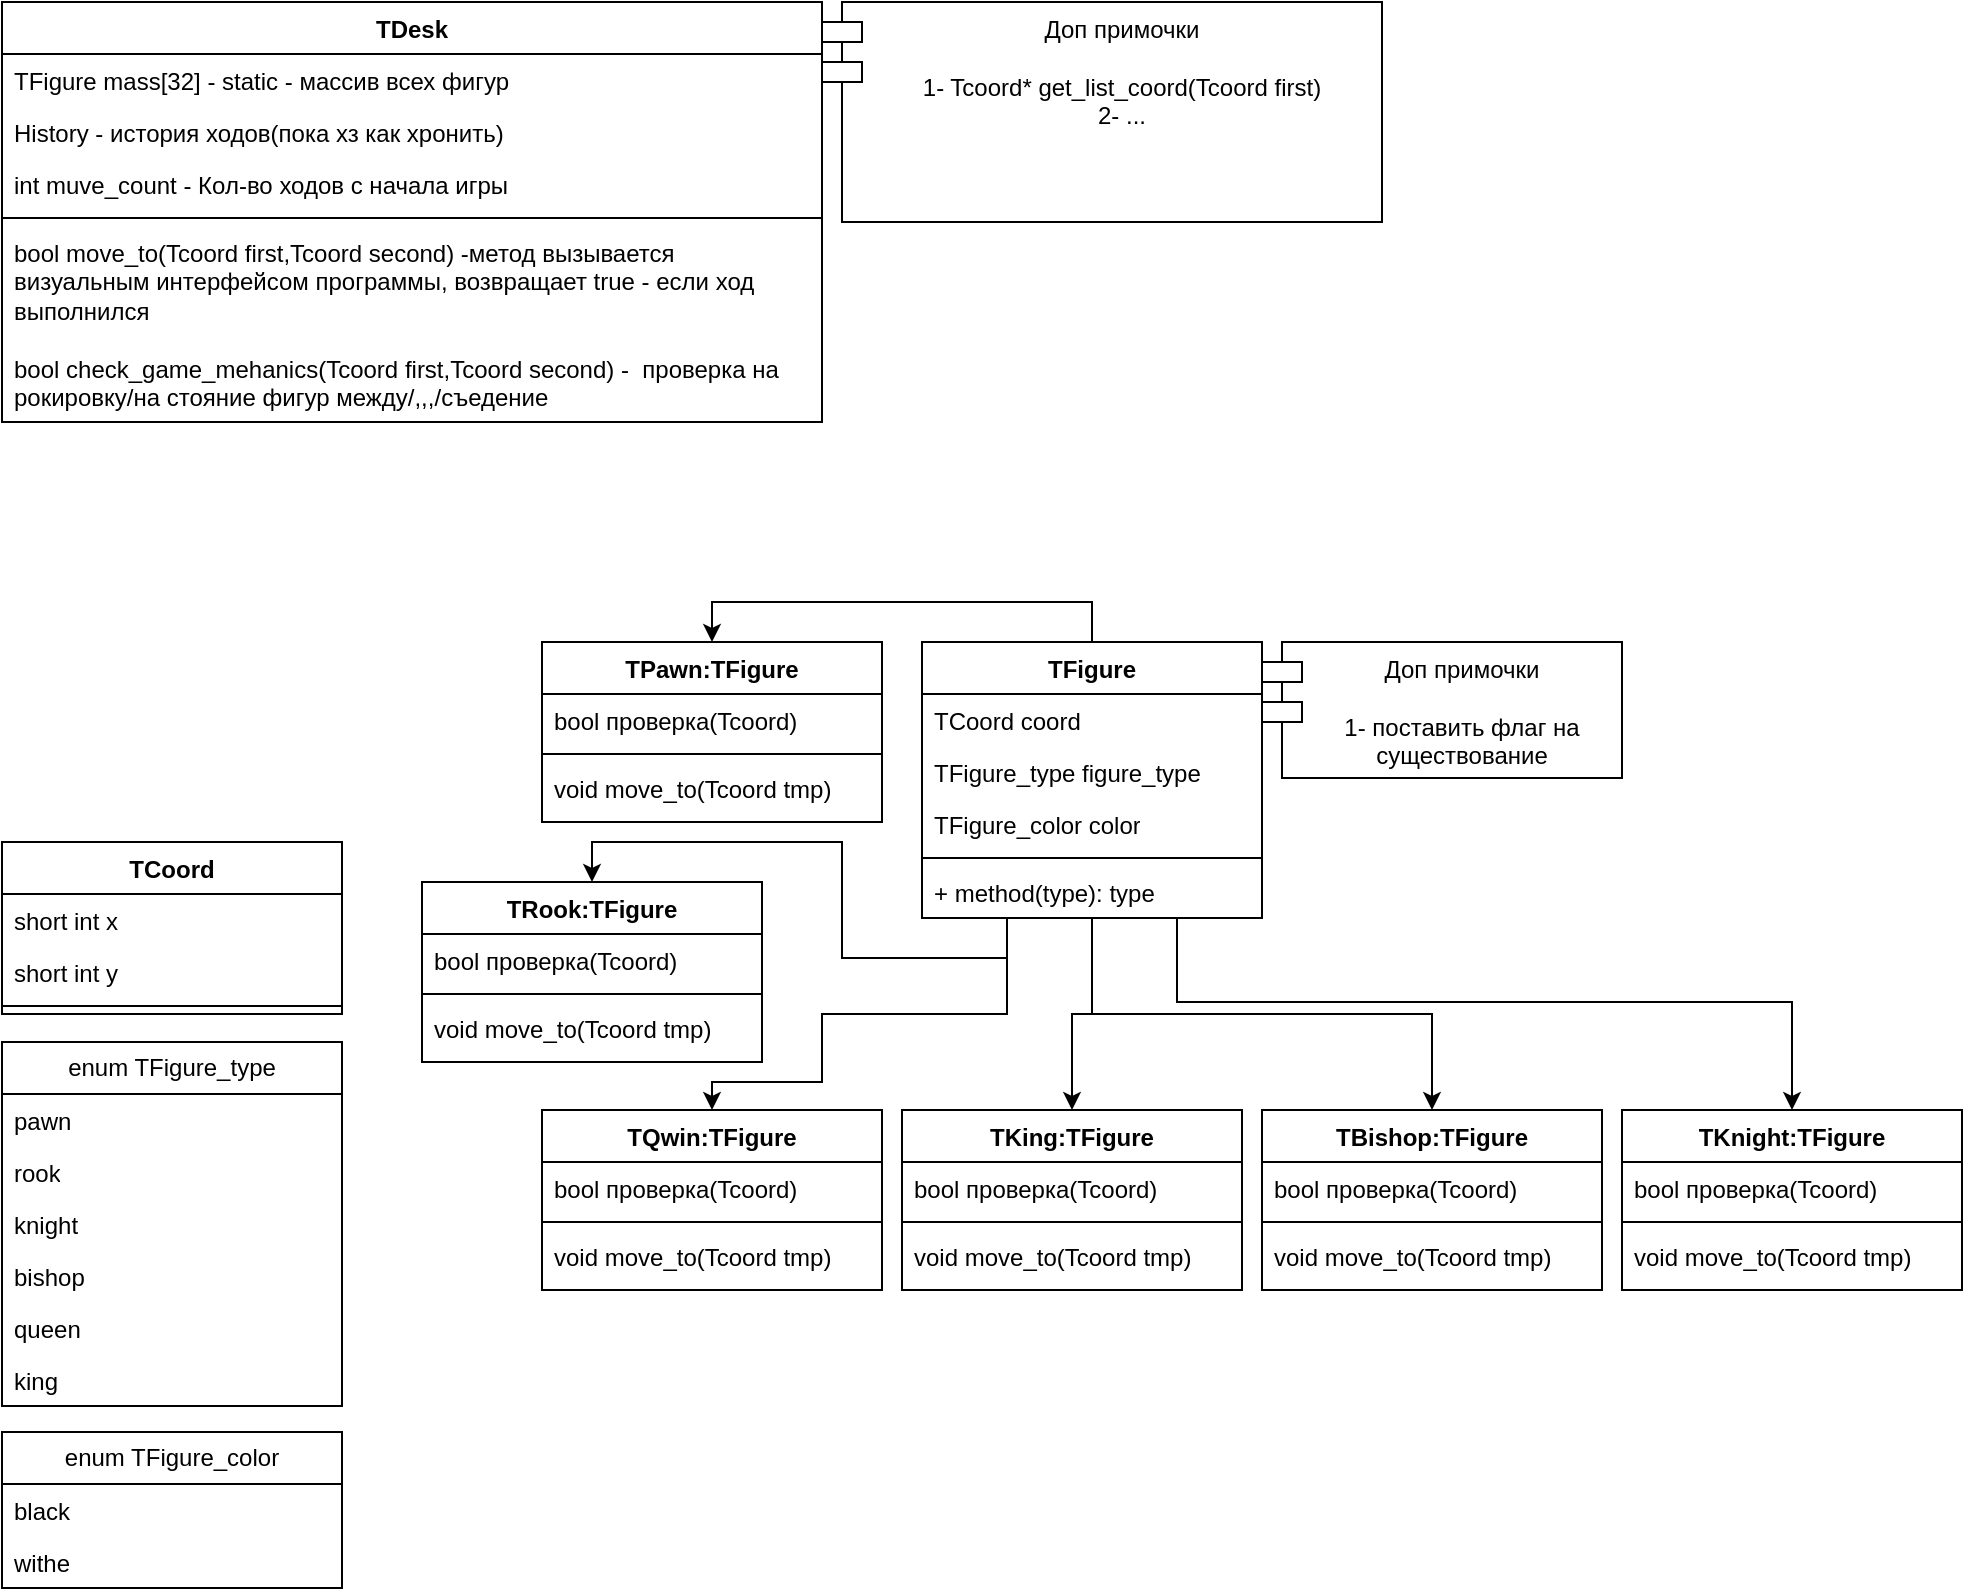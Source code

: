 <mxfile version="21.2.2">
  <diagram id="C5RBs43oDa-KdzZeNtuy" name="Page-1">
    <mxGraphModel dx="1218" dy="739" grid="1" gridSize="10" guides="1" tooltips="1" connect="1" arrows="1" fold="1" page="1" pageScale="1" pageWidth="827" pageHeight="1169" math="0" shadow="0">
      <root>
        <mxCell id="WIyWlLk6GJQsqaUBKTNV-0" />
        <mxCell id="WIyWlLk6GJQsqaUBKTNV-1" parent="WIyWlLk6GJQsqaUBKTNV-0" />
        <mxCell id="NN5oLhqqOg3js0FH4hiB-0" value="TDesk" style="swimlane;fontStyle=1;align=center;verticalAlign=top;childLayout=stackLayout;horizontal=1;startSize=26;horizontalStack=0;resizeParent=1;resizeParentMax=0;resizeLast=0;collapsible=1;marginBottom=0;whiteSpace=wrap;html=1;" parent="WIyWlLk6GJQsqaUBKTNV-1" vertex="1">
          <mxGeometry x="10" y="70" width="410" height="210" as="geometry" />
        </mxCell>
        <mxCell id="NN5oLhqqOg3js0FH4hiB-1" value="TFigure mass[32] - static - массив всех фигур" style="text;strokeColor=none;fillColor=none;align=left;verticalAlign=top;spacingLeft=4;spacingRight=4;overflow=hidden;rotatable=0;points=[[0,0.5],[1,0.5]];portConstraint=eastwest;whiteSpace=wrap;html=1;" parent="NN5oLhqqOg3js0FH4hiB-0" vertex="1">
          <mxGeometry y="26" width="410" height="26" as="geometry" />
        </mxCell>
        <mxCell id="NN5oLhqqOg3js0FH4hiB-43" value="History - история ходов(пока хз как хронить)" style="text;strokeColor=none;fillColor=none;align=left;verticalAlign=top;spacingLeft=4;spacingRight=4;overflow=hidden;rotatable=0;points=[[0,0.5],[1,0.5]];portConstraint=eastwest;whiteSpace=wrap;html=1;" parent="NN5oLhqqOg3js0FH4hiB-0" vertex="1">
          <mxGeometry y="52" width="410" height="26" as="geometry" />
        </mxCell>
        <mxCell id="NN5oLhqqOg3js0FH4hiB-44" value="int muve_count - Кол-во ходов с начала игры" style="text;strokeColor=none;fillColor=none;align=left;verticalAlign=top;spacingLeft=4;spacingRight=4;overflow=hidden;rotatable=0;points=[[0,0.5],[1,0.5]];portConstraint=eastwest;whiteSpace=wrap;html=1;" parent="NN5oLhqqOg3js0FH4hiB-0" vertex="1">
          <mxGeometry y="78" width="410" height="26" as="geometry" />
        </mxCell>
        <mxCell id="NN5oLhqqOg3js0FH4hiB-2" value="" style="line;strokeWidth=1;fillColor=none;align=left;verticalAlign=middle;spacingTop=-1;spacingLeft=3;spacingRight=3;rotatable=0;labelPosition=right;points=[];portConstraint=eastwest;strokeColor=inherit;" parent="NN5oLhqqOg3js0FH4hiB-0" vertex="1">
          <mxGeometry y="104" width="410" height="8" as="geometry" />
        </mxCell>
        <mxCell id="NN5oLhqqOg3js0FH4hiB-3" value="bool move_to(Tcoord first,Tcoord second) -метод вызывается визуальным интерфейсом программы, возвращает true - если ход выполнился" style="text;strokeColor=none;fillColor=none;align=left;verticalAlign=top;spacingLeft=4;spacingRight=4;overflow=hidden;rotatable=0;points=[[0,0.5],[1,0.5]];portConstraint=eastwest;whiteSpace=wrap;html=1;" parent="NN5oLhqqOg3js0FH4hiB-0" vertex="1">
          <mxGeometry y="112" width="410" height="58" as="geometry" />
        </mxCell>
        <mxCell id="NN5oLhqqOg3js0FH4hiB-46" value="bool check_game_mehanics(Tcoord first,Tcoord second) -&amp;nbsp; проверка на рокировку/на стояние фигур между/,,,/съедение" style="text;strokeColor=none;fillColor=none;align=left;verticalAlign=top;spacingLeft=4;spacingRight=4;overflow=hidden;rotatable=0;points=[[0,0.5],[1,0.5]];portConstraint=eastwest;whiteSpace=wrap;html=1;" parent="NN5oLhqqOg3js0FH4hiB-0" vertex="1">
          <mxGeometry y="170" width="410" height="40" as="geometry" />
        </mxCell>
        <mxCell id="NN5oLhqqOg3js0FH4hiB-12" style="edgeStyle=orthogonalEdgeStyle;rounded=0;orthogonalLoop=1;jettySize=auto;html=1;exitX=0.5;exitY=0;exitDx=0;exitDy=0;entryX=0.5;entryY=0;entryDx=0;entryDy=0;" parent="WIyWlLk6GJQsqaUBKTNV-1" source="NN5oLhqqOg3js0FH4hiB-4" target="NN5oLhqqOg3js0FH4hiB-8" edge="1">
          <mxGeometry relative="1" as="geometry" />
        </mxCell>
        <mxCell id="aWnwcgQ7jEvLy5NgjY21-14" style="edgeStyle=orthogonalEdgeStyle;rounded=0;orthogonalLoop=1;jettySize=auto;html=1;exitX=0.25;exitY=1;exitDx=0;exitDy=0;entryX=0.5;entryY=0;entryDx=0;entryDy=0;" edge="1" parent="WIyWlLk6GJQsqaUBKTNV-1" source="NN5oLhqqOg3js0FH4hiB-4" target="aWnwcgQ7jEvLy5NgjY21-9">
          <mxGeometry relative="1" as="geometry" />
        </mxCell>
        <mxCell id="aWnwcgQ7jEvLy5NgjY21-15" style="edgeStyle=orthogonalEdgeStyle;rounded=0;orthogonalLoop=1;jettySize=auto;html=1;exitX=0.25;exitY=1;exitDx=0;exitDy=0;entryX=0.5;entryY=0;entryDx=0;entryDy=0;" edge="1" parent="WIyWlLk6GJQsqaUBKTNV-1" source="NN5oLhqqOg3js0FH4hiB-4" target="NN5oLhqqOg3js0FH4hiB-57">
          <mxGeometry relative="1" as="geometry">
            <Array as="points">
              <mxPoint x="513" y="576" />
              <mxPoint x="420" y="576" />
              <mxPoint x="420" y="610" />
              <mxPoint x="365" y="610" />
            </Array>
          </mxGeometry>
        </mxCell>
        <mxCell id="aWnwcgQ7jEvLy5NgjY21-16" style="edgeStyle=orthogonalEdgeStyle;rounded=0;orthogonalLoop=1;jettySize=auto;html=1;exitX=0.5;exitY=1;exitDx=0;exitDy=0;entryX=0.5;entryY=0;entryDx=0;entryDy=0;" edge="1" parent="WIyWlLk6GJQsqaUBKTNV-1" source="NN5oLhqqOg3js0FH4hiB-4" target="NN5oLhqqOg3js0FH4hiB-53">
          <mxGeometry relative="1" as="geometry" />
        </mxCell>
        <mxCell id="aWnwcgQ7jEvLy5NgjY21-17" style="edgeStyle=orthogonalEdgeStyle;rounded=0;orthogonalLoop=1;jettySize=auto;html=1;exitX=0.75;exitY=1;exitDx=0;exitDy=0;" edge="1" parent="WIyWlLk6GJQsqaUBKTNV-1" source="NN5oLhqqOg3js0FH4hiB-4" target="aWnwcgQ7jEvLy5NgjY21-5">
          <mxGeometry relative="1" as="geometry">
            <Array as="points">
              <mxPoint x="598" y="570" />
              <mxPoint x="905" y="570" />
            </Array>
          </mxGeometry>
        </mxCell>
        <mxCell id="aWnwcgQ7jEvLy5NgjY21-18" style="edgeStyle=orthogonalEdgeStyle;rounded=0;orthogonalLoop=1;jettySize=auto;html=1;exitX=0.5;exitY=1;exitDx=0;exitDy=0;" edge="1" parent="WIyWlLk6GJQsqaUBKTNV-1" source="NN5oLhqqOg3js0FH4hiB-4" target="aWnwcgQ7jEvLy5NgjY21-1">
          <mxGeometry relative="1" as="geometry" />
        </mxCell>
        <mxCell id="NN5oLhqqOg3js0FH4hiB-4" value="TFigure" style="swimlane;fontStyle=1;align=center;verticalAlign=top;childLayout=stackLayout;horizontal=1;startSize=26;horizontalStack=0;resizeParent=1;resizeParentMax=0;resizeLast=0;collapsible=1;marginBottom=0;whiteSpace=wrap;html=1;" parent="WIyWlLk6GJQsqaUBKTNV-1" vertex="1">
          <mxGeometry x="470" y="390" width="170" height="138" as="geometry" />
        </mxCell>
        <mxCell id="NN5oLhqqOg3js0FH4hiB-5" value="TCoord coord" style="text;strokeColor=none;fillColor=none;align=left;verticalAlign=top;spacingLeft=4;spacingRight=4;overflow=hidden;rotatable=0;points=[[0,0.5],[1,0.5]];portConstraint=eastwest;whiteSpace=wrap;html=1;" parent="NN5oLhqqOg3js0FH4hiB-4" vertex="1">
          <mxGeometry y="26" width="170" height="26" as="geometry" />
        </mxCell>
        <mxCell id="NN5oLhqqOg3js0FH4hiB-28" value="TFigure_type figure_type" style="text;strokeColor=none;fillColor=none;align=left;verticalAlign=top;spacingLeft=4;spacingRight=4;overflow=hidden;rotatable=0;points=[[0,0.5],[1,0.5]];portConstraint=eastwest;whiteSpace=wrap;html=1;" parent="NN5oLhqqOg3js0FH4hiB-4" vertex="1">
          <mxGeometry y="52" width="170" height="26" as="geometry" />
        </mxCell>
        <mxCell id="NN5oLhqqOg3js0FH4hiB-33" value="TFigure_color color" style="text;strokeColor=none;fillColor=none;align=left;verticalAlign=top;spacingLeft=4;spacingRight=4;overflow=hidden;rotatable=0;points=[[0,0.5],[1,0.5]];portConstraint=eastwest;whiteSpace=wrap;html=1;" parent="NN5oLhqqOg3js0FH4hiB-4" vertex="1">
          <mxGeometry y="78" width="170" height="26" as="geometry" />
        </mxCell>
        <mxCell id="NN5oLhqqOg3js0FH4hiB-6" value="" style="line;strokeWidth=1;fillColor=none;align=left;verticalAlign=middle;spacingTop=-1;spacingLeft=3;spacingRight=3;rotatable=0;labelPosition=right;points=[];portConstraint=eastwest;strokeColor=inherit;" parent="NN5oLhqqOg3js0FH4hiB-4" vertex="1">
          <mxGeometry y="104" width="170" height="8" as="geometry" />
        </mxCell>
        <mxCell id="NN5oLhqqOg3js0FH4hiB-7" value="+ method(type): type" style="text;strokeColor=none;fillColor=none;align=left;verticalAlign=top;spacingLeft=4;spacingRight=4;overflow=hidden;rotatable=0;points=[[0,0.5],[1,0.5]];portConstraint=eastwest;whiteSpace=wrap;html=1;" parent="NN5oLhqqOg3js0FH4hiB-4" vertex="1">
          <mxGeometry y="112" width="170" height="26" as="geometry" />
        </mxCell>
        <mxCell id="NN5oLhqqOg3js0FH4hiB-8" value="TPawn:TFigure" style="swimlane;fontStyle=1;align=center;verticalAlign=top;childLayout=stackLayout;horizontal=1;startSize=26;horizontalStack=0;resizeParent=1;resizeParentMax=0;resizeLast=0;collapsible=1;marginBottom=0;whiteSpace=wrap;html=1;" parent="WIyWlLk6GJQsqaUBKTNV-1" vertex="1">
          <mxGeometry x="280" y="390" width="170" height="90" as="geometry" />
        </mxCell>
        <mxCell id="NN5oLhqqOg3js0FH4hiB-9" value="bool проверка(Tcoord)" style="text;strokeColor=none;fillColor=none;align=left;verticalAlign=top;spacingLeft=4;spacingRight=4;overflow=hidden;rotatable=0;points=[[0,0.5],[1,0.5]];portConstraint=eastwest;whiteSpace=wrap;html=1;" parent="NN5oLhqqOg3js0FH4hiB-8" vertex="1">
          <mxGeometry y="26" width="170" height="26" as="geometry" />
        </mxCell>
        <mxCell id="NN5oLhqqOg3js0FH4hiB-10" value="" style="line;strokeWidth=1;fillColor=none;align=left;verticalAlign=middle;spacingTop=-1;spacingLeft=3;spacingRight=3;rotatable=0;labelPosition=right;points=[];portConstraint=eastwest;strokeColor=inherit;" parent="NN5oLhqqOg3js0FH4hiB-8" vertex="1">
          <mxGeometry y="52" width="170" height="8" as="geometry" />
        </mxCell>
        <mxCell id="NN5oLhqqOg3js0FH4hiB-11" value="void move_to(Tcoord tmp)" style="text;strokeColor=none;fillColor=none;align=left;verticalAlign=top;spacingLeft=4;spacingRight=4;overflow=hidden;rotatable=0;points=[[0,0.5],[1,0.5]];portConstraint=eastwest;whiteSpace=wrap;html=1;" parent="NN5oLhqqOg3js0FH4hiB-8" vertex="1">
          <mxGeometry y="60" width="170" height="30" as="geometry" />
        </mxCell>
        <mxCell id="NN5oLhqqOg3js0FH4hiB-13" value="TCoord" style="swimlane;fontStyle=1;align=center;verticalAlign=top;childLayout=stackLayout;horizontal=1;startSize=26;horizontalStack=0;resizeParent=1;resizeParentMax=0;resizeLast=0;collapsible=1;marginBottom=0;whiteSpace=wrap;html=1;" parent="WIyWlLk6GJQsqaUBKTNV-1" vertex="1">
          <mxGeometry x="10" y="490" width="170" height="86" as="geometry" />
        </mxCell>
        <mxCell id="NN5oLhqqOg3js0FH4hiB-14" value="short int x" style="text;strokeColor=none;fillColor=none;align=left;verticalAlign=top;spacingLeft=4;spacingRight=4;overflow=hidden;rotatable=0;points=[[0,0.5],[1,0.5]];portConstraint=eastwest;whiteSpace=wrap;html=1;" parent="NN5oLhqqOg3js0FH4hiB-13" vertex="1">
          <mxGeometry y="26" width="170" height="26" as="geometry" />
        </mxCell>
        <mxCell id="NN5oLhqqOg3js0FH4hiB-17" value="short int y" style="text;strokeColor=none;fillColor=none;align=left;verticalAlign=top;spacingLeft=4;spacingRight=4;overflow=hidden;rotatable=0;points=[[0,0.5],[1,0.5]];portConstraint=eastwest;whiteSpace=wrap;html=1;" parent="NN5oLhqqOg3js0FH4hiB-13" vertex="1">
          <mxGeometry y="52" width="170" height="26" as="geometry" />
        </mxCell>
        <mxCell id="NN5oLhqqOg3js0FH4hiB-15" value="" style="line;strokeWidth=1;fillColor=none;align=left;verticalAlign=middle;spacingTop=-1;spacingLeft=3;spacingRight=3;rotatable=0;labelPosition=right;points=[];portConstraint=eastwest;strokeColor=inherit;" parent="NN5oLhqqOg3js0FH4hiB-13" vertex="1">
          <mxGeometry y="78" width="170" height="8" as="geometry" />
        </mxCell>
        <mxCell id="NN5oLhqqOg3js0FH4hiB-21" value="enum TFigure_type" style="swimlane;fontStyle=0;childLayout=stackLayout;horizontal=1;startSize=26;fillColor=none;horizontalStack=0;resizeParent=1;resizeParentMax=0;resizeLast=0;collapsible=1;marginBottom=0;whiteSpace=wrap;html=1;" parent="WIyWlLk6GJQsqaUBKTNV-1" vertex="1">
          <mxGeometry x="10" y="590" width="170" height="182" as="geometry" />
        </mxCell>
        <mxCell id="NN5oLhqqOg3js0FH4hiB-22" value="pawn" style="text;strokeColor=none;fillColor=none;align=left;verticalAlign=top;spacingLeft=4;spacingRight=4;overflow=hidden;rotatable=0;points=[[0,0.5],[1,0.5]];portConstraint=eastwest;whiteSpace=wrap;html=1;" parent="NN5oLhqqOg3js0FH4hiB-21" vertex="1">
          <mxGeometry y="26" width="170" height="26" as="geometry" />
        </mxCell>
        <mxCell id="NN5oLhqqOg3js0FH4hiB-23" value="rook" style="text;strokeColor=none;fillColor=none;align=left;verticalAlign=top;spacingLeft=4;spacingRight=4;overflow=hidden;rotatable=0;points=[[0,0.5],[1,0.5]];portConstraint=eastwest;whiteSpace=wrap;html=1;" parent="NN5oLhqqOg3js0FH4hiB-21" vertex="1">
          <mxGeometry y="52" width="170" height="26" as="geometry" />
        </mxCell>
        <mxCell id="NN5oLhqqOg3js0FH4hiB-24" value="knight" style="text;strokeColor=none;fillColor=none;align=left;verticalAlign=top;spacingLeft=4;spacingRight=4;overflow=hidden;rotatable=0;points=[[0,0.5],[1,0.5]];portConstraint=eastwest;whiteSpace=wrap;html=1;" parent="NN5oLhqqOg3js0FH4hiB-21" vertex="1">
          <mxGeometry y="78" width="170" height="26" as="geometry" />
        </mxCell>
        <mxCell id="NN5oLhqqOg3js0FH4hiB-25" value="bishop" style="text;strokeColor=none;fillColor=none;align=left;verticalAlign=top;spacingLeft=4;spacingRight=4;overflow=hidden;rotatable=0;points=[[0,0.5],[1,0.5]];portConstraint=eastwest;whiteSpace=wrap;html=1;" parent="NN5oLhqqOg3js0FH4hiB-21" vertex="1">
          <mxGeometry y="104" width="170" height="26" as="geometry" />
        </mxCell>
        <mxCell id="NN5oLhqqOg3js0FH4hiB-26" value="queen" style="text;strokeColor=none;fillColor=none;align=left;verticalAlign=top;spacingLeft=4;spacingRight=4;overflow=hidden;rotatable=0;points=[[0,0.5],[1,0.5]];portConstraint=eastwest;whiteSpace=wrap;html=1;" parent="NN5oLhqqOg3js0FH4hiB-21" vertex="1">
          <mxGeometry y="130" width="170" height="26" as="geometry" />
        </mxCell>
        <mxCell id="NN5oLhqqOg3js0FH4hiB-27" value="king" style="text;strokeColor=none;fillColor=none;align=left;verticalAlign=top;spacingLeft=4;spacingRight=4;overflow=hidden;rotatable=0;points=[[0,0.5],[1,0.5]];portConstraint=eastwest;whiteSpace=wrap;html=1;" parent="NN5oLhqqOg3js0FH4hiB-21" vertex="1">
          <mxGeometry y="156" width="170" height="26" as="geometry" />
        </mxCell>
        <mxCell id="NN5oLhqqOg3js0FH4hiB-29" value="enum TFigure_color" style="swimlane;fontStyle=0;childLayout=stackLayout;horizontal=1;startSize=26;fillColor=none;horizontalStack=0;resizeParent=1;resizeParentMax=0;resizeLast=0;collapsible=1;marginBottom=0;whiteSpace=wrap;html=1;" parent="WIyWlLk6GJQsqaUBKTNV-1" vertex="1">
          <mxGeometry x="10" y="785" width="170" height="78" as="geometry" />
        </mxCell>
        <mxCell id="NN5oLhqqOg3js0FH4hiB-30" value="black" style="text;strokeColor=none;fillColor=none;align=left;verticalAlign=top;spacingLeft=4;spacingRight=4;overflow=hidden;rotatable=0;points=[[0,0.5],[1,0.5]];portConstraint=eastwest;whiteSpace=wrap;html=1;" parent="NN5oLhqqOg3js0FH4hiB-29" vertex="1">
          <mxGeometry y="26" width="170" height="26" as="geometry" />
        </mxCell>
        <mxCell id="NN5oLhqqOg3js0FH4hiB-31" value="withe" style="text;strokeColor=none;fillColor=none;align=left;verticalAlign=top;spacingLeft=4;spacingRight=4;overflow=hidden;rotatable=0;points=[[0,0.5],[1,0.5]];portConstraint=eastwest;whiteSpace=wrap;html=1;" parent="NN5oLhqqOg3js0FH4hiB-29" vertex="1">
          <mxGeometry y="52" width="170" height="26" as="geometry" />
        </mxCell>
        <mxCell id="NN5oLhqqOg3js0FH4hiB-49" value="Доп примочки&lt;br&gt;&lt;br&gt;&lt;div&gt;1- Tcoord* get_list_coord(Tcoord first)&lt;/div&gt;&lt;div&gt;2- ...&lt;br&gt;&lt;/div&gt;" style="shape=module;align=left;spacingLeft=20;align=center;verticalAlign=top;whiteSpace=wrap;html=1;" parent="WIyWlLk6GJQsqaUBKTNV-1" vertex="1">
          <mxGeometry x="420" y="70" width="280" height="110" as="geometry" />
        </mxCell>
        <mxCell id="NN5oLhqqOg3js0FH4hiB-52" value="Доп примочки&lt;br&gt;&lt;br&gt;&lt;div&gt;1- поставить флаг на существование&lt;br&gt;&lt;/div&gt;" style="shape=module;align=left;spacingLeft=20;align=center;verticalAlign=top;whiteSpace=wrap;html=1;" parent="WIyWlLk6GJQsqaUBKTNV-1" vertex="1">
          <mxGeometry x="640" y="390" width="180" height="68" as="geometry" />
        </mxCell>
        <mxCell id="NN5oLhqqOg3js0FH4hiB-53" value="TKing:TFigure" style="swimlane;fontStyle=1;align=center;verticalAlign=top;childLayout=stackLayout;horizontal=1;startSize=26;horizontalStack=0;resizeParent=1;resizeParentMax=0;resizeLast=0;collapsible=1;marginBottom=0;whiteSpace=wrap;html=1;" parent="WIyWlLk6GJQsqaUBKTNV-1" vertex="1">
          <mxGeometry x="460" y="624" width="170" height="90" as="geometry" />
        </mxCell>
        <mxCell id="NN5oLhqqOg3js0FH4hiB-54" value="bool проверка(Tcoord)" style="text;strokeColor=none;fillColor=none;align=left;verticalAlign=top;spacingLeft=4;spacingRight=4;overflow=hidden;rotatable=0;points=[[0,0.5],[1,0.5]];portConstraint=eastwest;whiteSpace=wrap;html=1;" parent="NN5oLhqqOg3js0FH4hiB-53" vertex="1">
          <mxGeometry y="26" width="170" height="26" as="geometry" />
        </mxCell>
        <mxCell id="NN5oLhqqOg3js0FH4hiB-55" value="" style="line;strokeWidth=1;fillColor=none;align=left;verticalAlign=middle;spacingTop=-1;spacingLeft=3;spacingRight=3;rotatable=0;labelPosition=right;points=[];portConstraint=eastwest;strokeColor=inherit;" parent="NN5oLhqqOg3js0FH4hiB-53" vertex="1">
          <mxGeometry y="52" width="170" height="8" as="geometry" />
        </mxCell>
        <mxCell id="NN5oLhqqOg3js0FH4hiB-56" value="void move_to(Tcoord tmp)" style="text;strokeColor=none;fillColor=none;align=left;verticalAlign=top;spacingLeft=4;spacingRight=4;overflow=hidden;rotatable=0;points=[[0,0.5],[1,0.5]];portConstraint=eastwest;whiteSpace=wrap;html=1;" parent="NN5oLhqqOg3js0FH4hiB-53" vertex="1">
          <mxGeometry y="60" width="170" height="30" as="geometry" />
        </mxCell>
        <mxCell id="NN5oLhqqOg3js0FH4hiB-57" value="TQwin:TFigure" style="swimlane;fontStyle=1;align=center;verticalAlign=top;childLayout=stackLayout;horizontal=1;startSize=26;horizontalStack=0;resizeParent=1;resizeParentMax=0;resizeLast=0;collapsible=1;marginBottom=0;whiteSpace=wrap;html=1;" parent="WIyWlLk6GJQsqaUBKTNV-1" vertex="1">
          <mxGeometry x="280" y="624" width="170" height="90" as="geometry" />
        </mxCell>
        <mxCell id="NN5oLhqqOg3js0FH4hiB-58" value="bool проверка(Tcoord)" style="text;strokeColor=none;fillColor=none;align=left;verticalAlign=top;spacingLeft=4;spacingRight=4;overflow=hidden;rotatable=0;points=[[0,0.5],[1,0.5]];portConstraint=eastwest;whiteSpace=wrap;html=1;" parent="NN5oLhqqOg3js0FH4hiB-57" vertex="1">
          <mxGeometry y="26" width="170" height="26" as="geometry" />
        </mxCell>
        <mxCell id="NN5oLhqqOg3js0FH4hiB-59" value="" style="line;strokeWidth=1;fillColor=none;align=left;verticalAlign=middle;spacingTop=-1;spacingLeft=3;spacingRight=3;rotatable=0;labelPosition=right;points=[];portConstraint=eastwest;strokeColor=inherit;" parent="NN5oLhqqOg3js0FH4hiB-57" vertex="1">
          <mxGeometry y="52" width="170" height="8" as="geometry" />
        </mxCell>
        <mxCell id="NN5oLhqqOg3js0FH4hiB-60" value="void move_to(Tcoord tmp)" style="text;strokeColor=none;fillColor=none;align=left;verticalAlign=top;spacingLeft=4;spacingRight=4;overflow=hidden;rotatable=0;points=[[0,0.5],[1,0.5]];portConstraint=eastwest;whiteSpace=wrap;html=1;" parent="NN5oLhqqOg3js0FH4hiB-57" vertex="1">
          <mxGeometry y="60" width="170" height="30" as="geometry" />
        </mxCell>
        <mxCell id="aWnwcgQ7jEvLy5NgjY21-1" value="TBishop:TFigure" style="swimlane;fontStyle=1;align=center;verticalAlign=top;childLayout=stackLayout;horizontal=1;startSize=26;horizontalStack=0;resizeParent=1;resizeParentMax=0;resizeLast=0;collapsible=1;marginBottom=0;whiteSpace=wrap;html=1;" vertex="1" parent="WIyWlLk6GJQsqaUBKTNV-1">
          <mxGeometry x="640" y="624" width="170" height="90" as="geometry" />
        </mxCell>
        <mxCell id="aWnwcgQ7jEvLy5NgjY21-2" value="bool проверка(Tcoord)" style="text;strokeColor=none;fillColor=none;align=left;verticalAlign=top;spacingLeft=4;spacingRight=4;overflow=hidden;rotatable=0;points=[[0,0.5],[1,0.5]];portConstraint=eastwest;whiteSpace=wrap;html=1;" vertex="1" parent="aWnwcgQ7jEvLy5NgjY21-1">
          <mxGeometry y="26" width="170" height="26" as="geometry" />
        </mxCell>
        <mxCell id="aWnwcgQ7jEvLy5NgjY21-3" value="" style="line;strokeWidth=1;fillColor=none;align=left;verticalAlign=middle;spacingTop=-1;spacingLeft=3;spacingRight=3;rotatable=0;labelPosition=right;points=[];portConstraint=eastwest;strokeColor=inherit;" vertex="1" parent="aWnwcgQ7jEvLy5NgjY21-1">
          <mxGeometry y="52" width="170" height="8" as="geometry" />
        </mxCell>
        <mxCell id="aWnwcgQ7jEvLy5NgjY21-4" value="void move_to(Tcoord tmp)" style="text;strokeColor=none;fillColor=none;align=left;verticalAlign=top;spacingLeft=4;spacingRight=4;overflow=hidden;rotatable=0;points=[[0,0.5],[1,0.5]];portConstraint=eastwest;whiteSpace=wrap;html=1;" vertex="1" parent="aWnwcgQ7jEvLy5NgjY21-1">
          <mxGeometry y="60" width="170" height="30" as="geometry" />
        </mxCell>
        <mxCell id="aWnwcgQ7jEvLy5NgjY21-5" value="TKnight:TFigure" style="swimlane;fontStyle=1;align=center;verticalAlign=top;childLayout=stackLayout;horizontal=1;startSize=26;horizontalStack=0;resizeParent=1;resizeParentMax=0;resizeLast=0;collapsible=1;marginBottom=0;whiteSpace=wrap;html=1;" vertex="1" parent="WIyWlLk6GJQsqaUBKTNV-1">
          <mxGeometry x="820" y="624" width="170" height="90" as="geometry" />
        </mxCell>
        <mxCell id="aWnwcgQ7jEvLy5NgjY21-6" value="bool проверка(Tcoord)" style="text;strokeColor=none;fillColor=none;align=left;verticalAlign=top;spacingLeft=4;spacingRight=4;overflow=hidden;rotatable=0;points=[[0,0.5],[1,0.5]];portConstraint=eastwest;whiteSpace=wrap;html=1;" vertex="1" parent="aWnwcgQ7jEvLy5NgjY21-5">
          <mxGeometry y="26" width="170" height="26" as="geometry" />
        </mxCell>
        <mxCell id="aWnwcgQ7jEvLy5NgjY21-7" value="" style="line;strokeWidth=1;fillColor=none;align=left;verticalAlign=middle;spacingTop=-1;spacingLeft=3;spacingRight=3;rotatable=0;labelPosition=right;points=[];portConstraint=eastwest;strokeColor=inherit;" vertex="1" parent="aWnwcgQ7jEvLy5NgjY21-5">
          <mxGeometry y="52" width="170" height="8" as="geometry" />
        </mxCell>
        <mxCell id="aWnwcgQ7jEvLy5NgjY21-8" value="void move_to(Tcoord tmp)" style="text;strokeColor=none;fillColor=none;align=left;verticalAlign=top;spacingLeft=4;spacingRight=4;overflow=hidden;rotatable=0;points=[[0,0.5],[1,0.5]];portConstraint=eastwest;whiteSpace=wrap;html=1;" vertex="1" parent="aWnwcgQ7jEvLy5NgjY21-5">
          <mxGeometry y="60" width="170" height="30" as="geometry" />
        </mxCell>
        <mxCell id="aWnwcgQ7jEvLy5NgjY21-9" value="TRook:TFigure" style="swimlane;fontStyle=1;align=center;verticalAlign=top;childLayout=stackLayout;horizontal=1;startSize=26;horizontalStack=0;resizeParent=1;resizeParentMax=0;resizeLast=0;collapsible=1;marginBottom=0;whiteSpace=wrap;html=1;" vertex="1" parent="WIyWlLk6GJQsqaUBKTNV-1">
          <mxGeometry x="220" y="510" width="170" height="90" as="geometry" />
        </mxCell>
        <mxCell id="aWnwcgQ7jEvLy5NgjY21-10" value="bool проверка(Tcoord)" style="text;strokeColor=none;fillColor=none;align=left;verticalAlign=top;spacingLeft=4;spacingRight=4;overflow=hidden;rotatable=0;points=[[0,0.5],[1,0.5]];portConstraint=eastwest;whiteSpace=wrap;html=1;" vertex="1" parent="aWnwcgQ7jEvLy5NgjY21-9">
          <mxGeometry y="26" width="170" height="26" as="geometry" />
        </mxCell>
        <mxCell id="aWnwcgQ7jEvLy5NgjY21-11" value="" style="line;strokeWidth=1;fillColor=none;align=left;verticalAlign=middle;spacingTop=-1;spacingLeft=3;spacingRight=3;rotatable=0;labelPosition=right;points=[];portConstraint=eastwest;strokeColor=inherit;" vertex="1" parent="aWnwcgQ7jEvLy5NgjY21-9">
          <mxGeometry y="52" width="170" height="8" as="geometry" />
        </mxCell>
        <mxCell id="aWnwcgQ7jEvLy5NgjY21-12" value="void move_to(Tcoord tmp)" style="text;strokeColor=none;fillColor=none;align=left;verticalAlign=top;spacingLeft=4;spacingRight=4;overflow=hidden;rotatable=0;points=[[0,0.5],[1,0.5]];portConstraint=eastwest;whiteSpace=wrap;html=1;" vertex="1" parent="aWnwcgQ7jEvLy5NgjY21-9">
          <mxGeometry y="60" width="170" height="30" as="geometry" />
        </mxCell>
      </root>
    </mxGraphModel>
  </diagram>
</mxfile>
